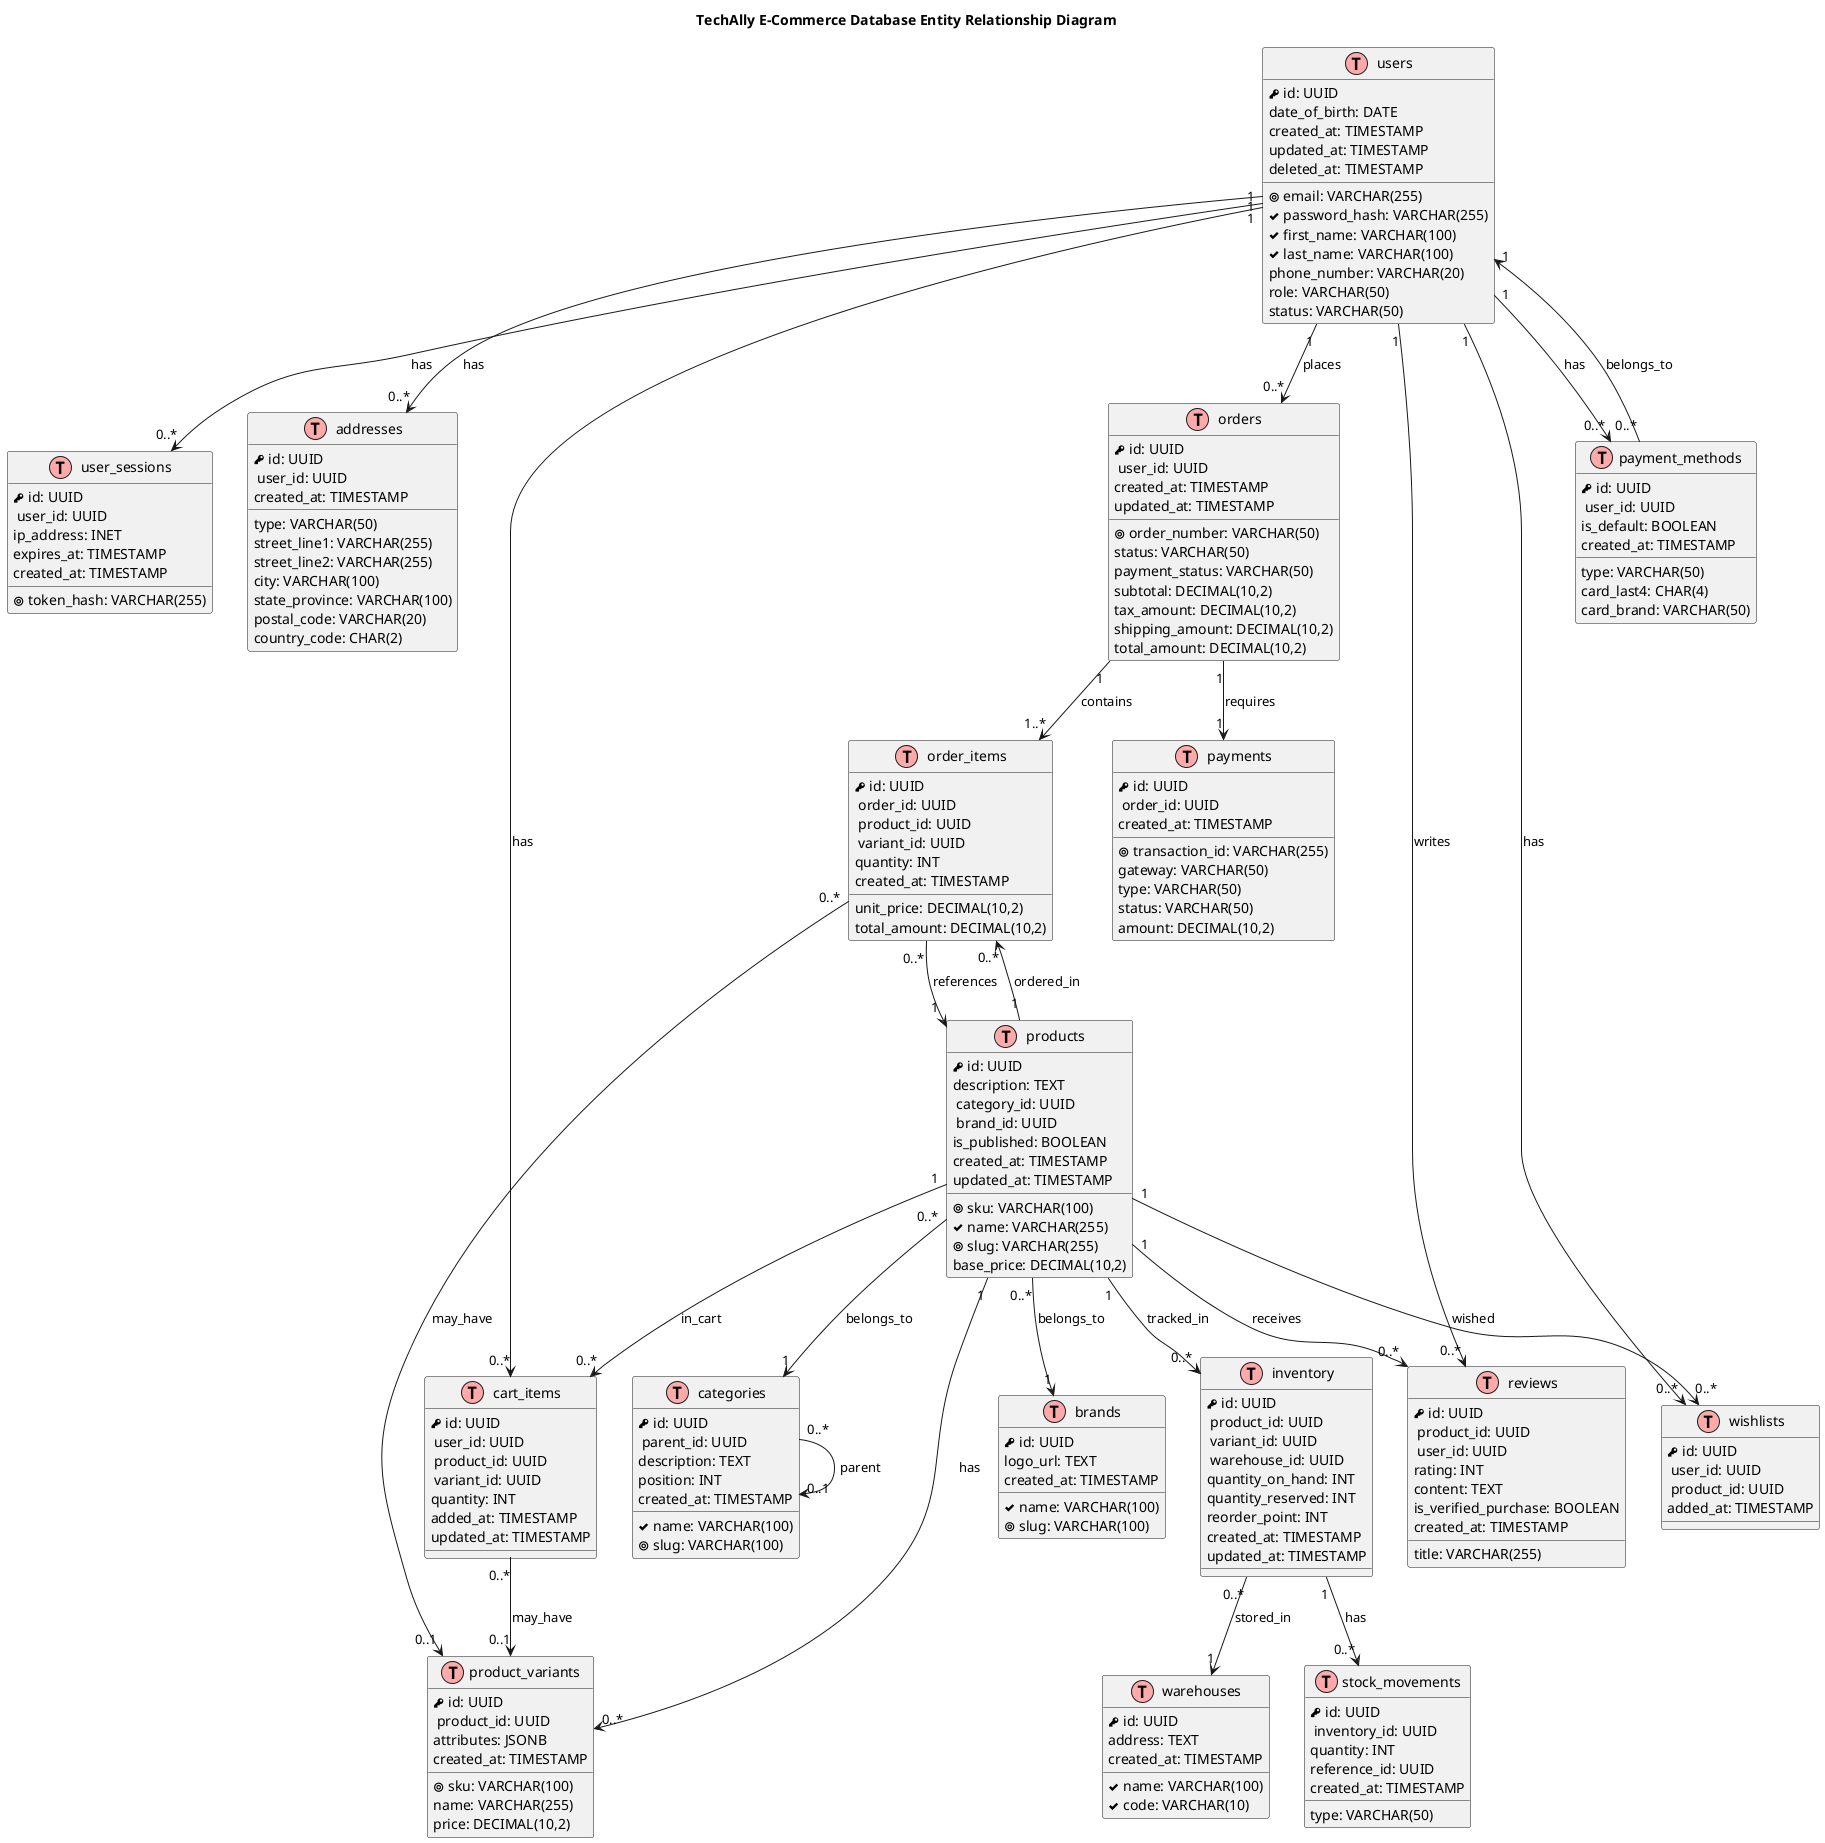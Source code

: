 @startuml TechAlly_Database_ERD
!define Table(name,desc) class name as "desc" << (T,#FFAAAA) >>
!define PrimaryKey(x) <&key> x
!define ForeignKey(x) <&link> x
!define NotNull(x) <&check> x
!define Unique(x) <&target> x

title TechAlly E-Commerce Database Entity Relationship Diagram

' Core User Tables
Table(users, "users") {
  PrimaryKey(id): UUID
  Unique(email): VARCHAR(255)
  NotNull(password_hash): VARCHAR(255)
  NotNull(first_name): VARCHAR(100)
  NotNull(last_name): VARCHAR(100)
  phone_number: VARCHAR(20)
  date_of_birth: DATE
  role: VARCHAR(50)
  status: VARCHAR(50)
  created_at: TIMESTAMP
  updated_at: TIMESTAMP
  deleted_at: TIMESTAMP
}

Table(user_sessions, "user_sessions") {
  PrimaryKey(id): UUID
  ForeignKey(user_id): UUID
  Unique(token_hash): VARCHAR(255)
  ip_address: INET
  expires_at: TIMESTAMP
  created_at: TIMESTAMP
}

Table(addresses, "addresses") {
  PrimaryKey(id): UUID
  ForeignKey(user_id): UUID
  type: VARCHAR(50)
  street_line1: VARCHAR(255)
  street_line2: VARCHAR(255)
  city: VARCHAR(100)
  state_province: VARCHAR(100)
  postal_code: VARCHAR(20)
  country_code: CHAR(2)
  created_at: TIMESTAMP
}

' Product Tables
Table(products, "products") {
  PrimaryKey(id): UUID
  Unique(sku): VARCHAR(100)
  NotNull(name): VARCHAR(255)
  Unique(slug): VARCHAR(255)
  description: TEXT
  ForeignKey(category_id): UUID
  ForeignKey(brand_id): UUID
  base_price: DECIMAL(10,2)
  is_published: BOOLEAN
  created_at: TIMESTAMP
  updated_at: TIMESTAMP
}

Table(product_variants, "product_variants") {
  PrimaryKey(id): UUID
  ForeignKey(product_id): UUID
  Unique(sku): VARCHAR(100)
  name: VARCHAR(255)
  attributes: JSONB
  price: DECIMAL(10,2)
  created_at: TIMESTAMP
}

Table(categories, "categories") {
  PrimaryKey(id): UUID
  ForeignKey(parent_id): UUID
  NotNull(name): VARCHAR(100)
  Unique(slug): VARCHAR(100)
  description: TEXT
  position: INT
  created_at: TIMESTAMP
}

Table(brands, "brands") {
  PrimaryKey(id): UUID
  NotNull(name): VARCHAR(100)
  Unique(slug): VARCHAR(100)
  logo_url: TEXT
  created_at: TIMESTAMP
}

' Order Tables
Table(orders, "orders") {
  PrimaryKey(id): UUID
  Unique(order_number): VARCHAR(50)
  ForeignKey(user_id): UUID
  status: VARCHAR(50)
  payment_status: VARCHAR(50)
  subtotal: DECIMAL(10,2)
  tax_amount: DECIMAL(10,2)
  shipping_amount: DECIMAL(10,2)
  total_amount: DECIMAL(10,2)
  created_at: TIMESTAMP
  updated_at: TIMESTAMP
}

Table(order_items, "order_items") {
  PrimaryKey(id): UUID
  ForeignKey(order_id): UUID
  ForeignKey(product_id): UUID
  ForeignKey(variant_id): UUID
  quantity: INT
  unit_price: DECIMAL(10,2)
  total_amount: DECIMAL(10,2)
  created_at: TIMESTAMP
}

' Payment Tables
Table(payments, "payments") {
  PrimaryKey(id): UUID
  ForeignKey(order_id): UUID
  Unique(transaction_id): VARCHAR(255)
  gateway: VARCHAR(50)
  type: VARCHAR(50)
  status: VARCHAR(50)
  amount: DECIMAL(10,2)
  created_at: TIMESTAMP
}

Table(payment_methods, "payment_methods") {
  PrimaryKey(id): UUID
  ForeignKey(user_id): UUID
  type: VARCHAR(50)
  card_last4: CHAR(4)
  card_brand: VARCHAR(50)
  is_default: BOOLEAN
  created_at: TIMESTAMP
}

' Inventory Tables
Table(inventory, "inventory") {
  PrimaryKey(id): UUID
  ForeignKey(product_id): UUID
  ForeignKey(variant_id): UUID
  ForeignKey(warehouse_id): UUID
  quantity_on_hand: INT
  quantity_reserved: INT
  reorder_point: INT
  created_at: TIMESTAMP
  updated_at: TIMESTAMP
}

Table(warehouses, "warehouses") {
  PrimaryKey(id): UUID
  NotNull(name): VARCHAR(100)
  NotNull(code): VARCHAR(10)
  address: TEXT
  created_at: TIMESTAMP
}

Table(stock_movements, "stock_movements") {
  PrimaryKey(id): UUID
  ForeignKey(inventory_id): UUID
  type: VARCHAR(50)
  quantity: INT
  reference_id: UUID
  created_at: TIMESTAMP
}

' Review Tables
Table(reviews, "reviews") {
  PrimaryKey(id): UUID
  ForeignKey(product_id): UUID
  ForeignKey(user_id): UUID
  rating: INT
  title: VARCHAR(255)
  content: TEXT
  is_verified_purchase: BOOLEAN
  created_at: TIMESTAMP
}

' Cart Tables
Table(cart_items, "cart_items") {
  PrimaryKey(id): UUID
  ForeignKey(user_id): UUID
  ForeignKey(product_id): UUID
  ForeignKey(variant_id): UUID
  quantity: INT
  added_at: TIMESTAMP
  updated_at: TIMESTAMP
}

' Wishlist Tables
Table(wishlists, "wishlists") {
  PrimaryKey(id): UUID
  ForeignKey(user_id): UUID
  ForeignKey(product_id): UUID
  added_at: TIMESTAMP
}

' Relationships
users "1" --> "0..*" user_sessions : has
users "1" --> "0..*" addresses : has
users "1" --> "0..*" orders : places
users "1" --> "0..*" payment_methods : has
users "1" --> "0..*" reviews : writes
users "1" --> "0..*" cart_items : has
users "1" --> "0..*" wishlists : has

products "1" --> "0..*" product_variants : has
products "0..*" --> "1" categories : belongs_to
products "0..*" --> "1" brands : belongs_to
products "1" --> "0..*" order_items : ordered_in
products "1" --> "0..*" inventory : tracked_in
products "1" --> "0..*" reviews : receives
products "1" --> "0..*" cart_items : in_cart
products "1" --> "0..*" wishlists : wished

categories "0..*" --> "0..1" categories : parent

orders "1" --> "1..*" order_items : contains
orders "1" --> "1" payments : requires

order_items "0..*" --> "1" products : references
order_items "0..*" --> "0..1" product_variants : may_have

inventory "0..*" --> "1" warehouses : stored_in
inventory "1" --> "0..*" stock_movements : has

payment_methods "0..*" --> "1" users : belongs_to

cart_items "0..*" --> "0..1" product_variants : may_have

@enduml
